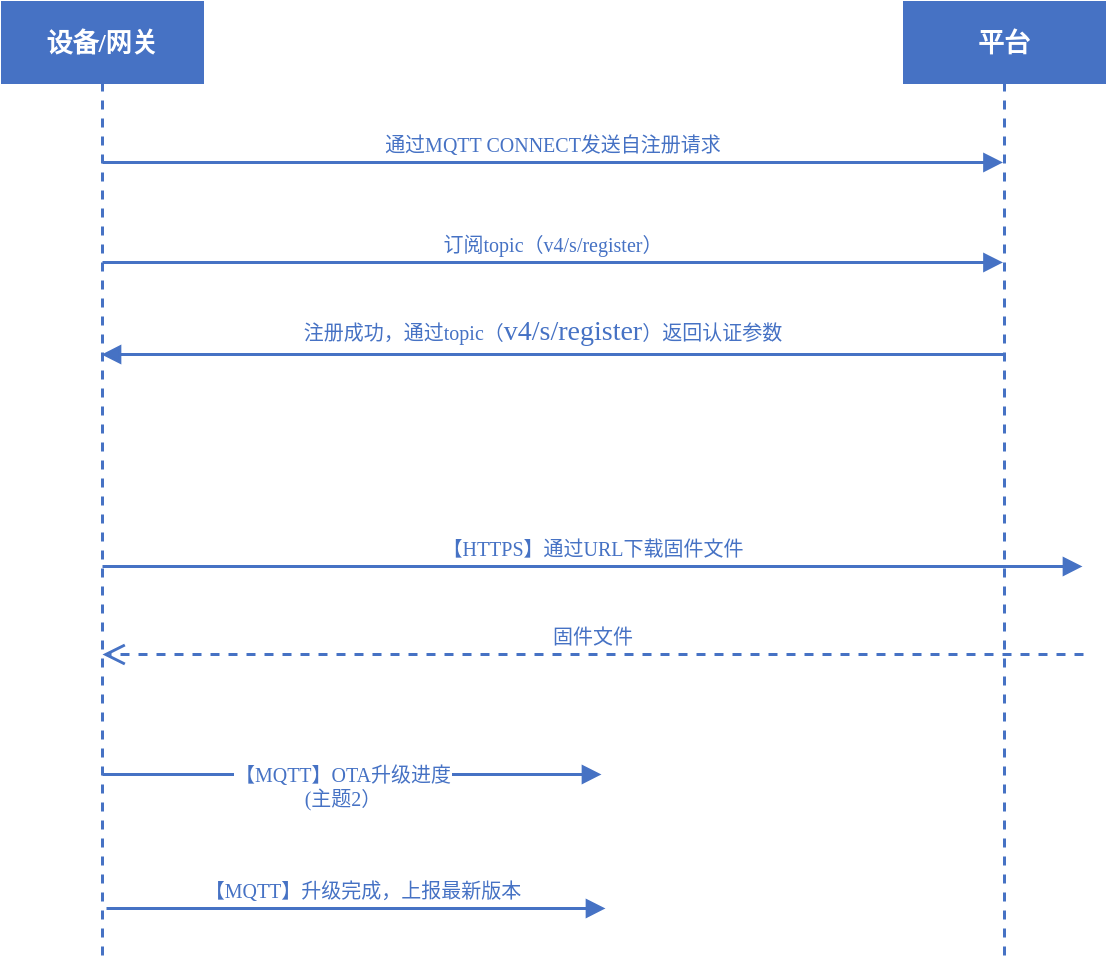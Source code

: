 <mxfile version="14.8.4" type="github">
  <diagram name="Page-1" id="13e1069c-82ec-6db2-03f1-153e76fe0fe0">
    <mxGraphModel dx="1414" dy="754" grid="1" gridSize="10" guides="1" tooltips="1" connect="1" arrows="1" fold="1" page="1" pageScale="1" pageWidth="1100" pageHeight="850" background="none" math="0" shadow="0">
      <root>
        <mxCell id="0" />
        <mxCell id="1" parent="0" />
        <mxCell id="7baba1c4bc27f4b0-2" value="平台" style="shape=umlLifeline;perimeter=lifelinePerimeter;whiteSpace=wrap;html=1;container=1;collapsible=0;recursiveResize=0;outlineConnect=0;shadow=0;comic=0;labelBackgroundColor=none;strokeWidth=1.5;fontFamily=Verdana;fontSize=13;align=center;fontColor=#ffffff;fontStyle=1;fillColor=#4672C4;sketch=0;rounded=0;glass=0;strokeColor=#4672C4;" parent="1" vertex="1">
          <mxGeometry x="551" y="80" width="100" height="480" as="geometry" />
        </mxCell>
        <mxCell id="7baba1c4bc27f4b0-8" value="设备/网关" style="shape=umlLifeline;perimeter=lifelinePerimeter;whiteSpace=wrap;html=1;container=1;collapsible=0;recursiveResize=0;outlineConnect=0;shadow=0;comic=0;labelBackgroundColor=none;strokeWidth=1.5;fontFamily=Verdana;fontSize=13;align=center;fontColor=#ffffff;fontStyle=1;fillColor=#4672C4;sketch=0;rounded=0;glass=0;strokeColor=#4672C4;" parent="1" vertex="1">
          <mxGeometry x="100" y="80" width="100" height="480" as="geometry" />
        </mxCell>
        <mxCell id="Zx9dLRUgrOR5L-L7LJRZ-6" value="【MQTT】OTA升级进度&lt;br style=&quot;font-size: 10px;&quot;&gt;(主题2）" style="html=1;verticalAlign=bottom;endArrow=block;fontFamily=Verdana;fontSize=10;strokeWidth=1.5;fontColor=#4672C4;strokeColor=#4672C4;" parent="7baba1c4bc27f4b0-8" edge="1">
          <mxGeometry x="-0.038" y="-21" width="80" relative="1" as="geometry">
            <mxPoint x="50" y="386" as="sourcePoint" />
            <mxPoint x="299.5" y="386" as="targetPoint" />
            <mxPoint as="offset" />
          </mxGeometry>
        </mxCell>
        <mxCell id="7baba1c4bc27f4b0-11" value="通过MQTT CONNECT发送自注册请求" style="html=1;verticalAlign=bottom;endArrow=block;labelBackgroundColor=none;fontFamily=Verdana;fontSize=10;edgeStyle=elbowEdgeStyle;elbow=vertical;fillColor=#0050ef;strokeWidth=1.5;fontColor=#4672C4;strokeColor=#4672C4;" parent="1" edge="1">
          <mxGeometry relative="1" as="geometry">
            <mxPoint x="150" y="160" as="sourcePoint" />
            <mxPoint x="600.25" y="160" as="targetPoint" />
          </mxGeometry>
        </mxCell>
        <mxCell id="Zx9dLRUgrOR5L-L7LJRZ-5" value="注册成功，通过topic（&lt;span style=&quot;font-size: 14px ; text-align: left&quot;&gt;v4/s/register&lt;/span&gt;）返回认证参数" style="html=1;verticalAlign=bottom;endArrow=block;fontFamily=Verdana;fontSize=10;strokeWidth=1.5;fontColor=#4672C4;strokeColor=#4672C4;" parent="1" edge="1">
          <mxGeometry x="0.022" width="80" relative="1" as="geometry">
            <mxPoint x="600.25" y="256" as="sourcePoint" />
            <mxPoint x="149.5" y="256" as="targetPoint" />
            <Array as="points">
              <mxPoint x="270" y="256" />
            </Array>
            <mxPoint as="offset" />
          </mxGeometry>
        </mxCell>
        <mxCell id="Zx9dLRUgrOR5L-L7LJRZ-7" value="【MQTT】升级完成，上报最新版本" style="html=1;verticalAlign=bottom;endArrow=block;fontFamily=Verdana;fontSize=10;strokeWidth=1.5;fontColor=#4672C4;strokeColor=#4672C4;" parent="1" edge="1">
          <mxGeometry x="0.026" width="80" relative="1" as="geometry">
            <mxPoint x="152" y="533" as="sourcePoint" />
            <mxPoint x="401.5" y="533" as="targetPoint" />
            <mxPoint as="offset" />
          </mxGeometry>
        </mxCell>
        <mxCell id="Zx9dLRUgrOR5L-L7LJRZ-8" value="【HTTPS】通过URL下载固件文件" style="html=1;verticalAlign=bottom;endArrow=block;fontFamily=Verdana;fontSize=10;strokeWidth=1.5;fontColor=#4672C4;strokeColor=#4672C4;" parent="1" edge="1">
          <mxGeometry width="80" relative="1" as="geometry">
            <mxPoint x="150" y="362" as="sourcePoint" />
            <mxPoint x="640" y="362" as="targetPoint" />
          </mxGeometry>
        </mxCell>
        <mxCell id="Zx9dLRUgrOR5L-L7LJRZ-9" value="固件文件" style="html=1;verticalAlign=bottom;endArrow=open;dashed=1;endSize=8;fontFamily=Verdana;fontSize=10;strokeWidth=1.5;fontColor=#4672C4;strokeColor=#4672C4;" parent="1" edge="1">
          <mxGeometry relative="1" as="geometry">
            <mxPoint x="640.5" y="406" as="sourcePoint" />
            <mxPoint x="150" y="406" as="targetPoint" />
          </mxGeometry>
        </mxCell>
        <mxCell id="6qcfvPLFWDOjw323UtLE-1" value="订阅topic（v4/s/register）" style="html=1;verticalAlign=bottom;endArrow=block;labelBackgroundColor=none;fontFamily=Verdana;fontSize=10;edgeStyle=elbowEdgeStyle;elbow=vertical;fillColor=#0050ef;strokeWidth=1.5;fontColor=#4672C4;strokeColor=#4672C4;" edge="1" parent="1">
          <mxGeometry relative="1" as="geometry">
            <mxPoint x="150" y="210" as="sourcePoint" />
            <mxPoint x="600.25" y="210" as="targetPoint" />
          </mxGeometry>
        </mxCell>
      </root>
    </mxGraphModel>
  </diagram>
</mxfile>
